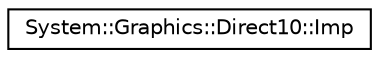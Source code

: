 digraph G
{
  edge [fontname="Helvetica",fontsize="10",labelfontname="Helvetica",labelfontsize="10"];
  node [fontname="Helvetica",fontsize="10",shape=record];
  rankdir="LR";
  Node1 [label="System::Graphics::Direct10::Imp",height=0.2,width=0.4,color="black", fillcolor="white", style="filled",URL="$class_system_1_1_graphics_1_1_direct10_1_1_imp.html"];
}
